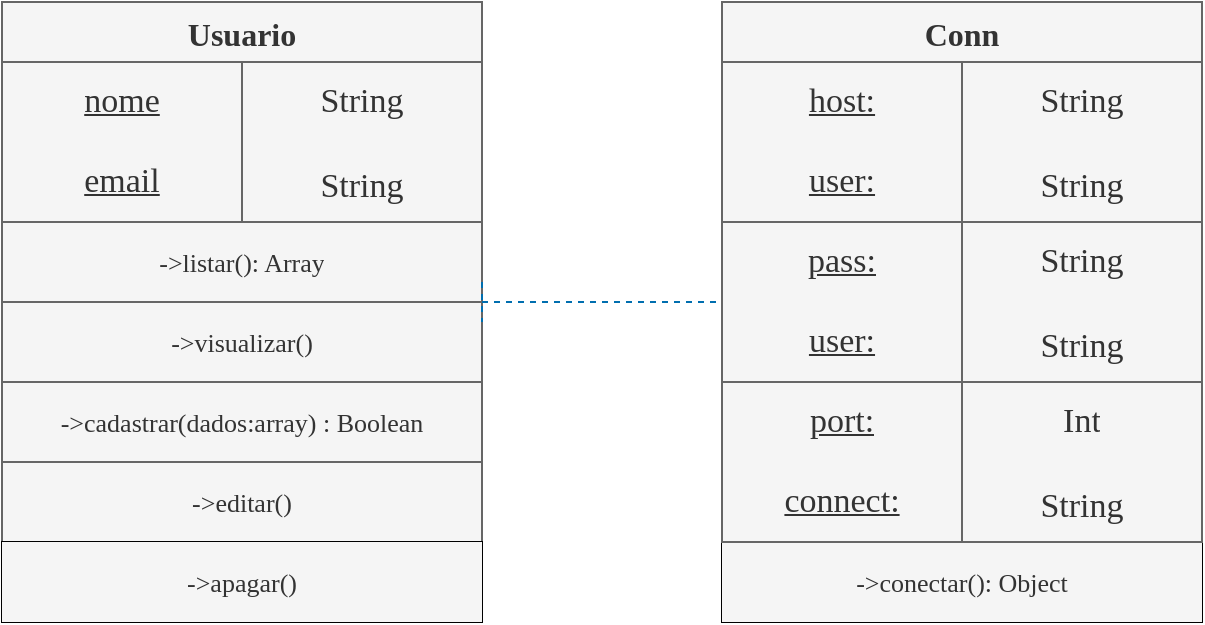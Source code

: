 <mxfile version="21.3.8" type="github">
  <diagram name="Página-1" id="0agJ2A4bJLPFDpQsn8ZQ">
    <mxGraphModel dx="1195" dy="668" grid="1" gridSize="10" guides="1" tooltips="1" connect="1" arrows="1" fold="1" page="1" pageScale="1" pageWidth="827" pageHeight="1169" math="0" shadow="0">
      <root>
        <mxCell id="0" />
        <mxCell id="1" parent="0" />
        <mxCell id="UXWDfSaP-iCwVB9sFw_U-14" value="Usuario&#xa;" style="shape=table;startSize=30;container=1;collapsible=0;childLayout=tableLayout;verticalAlign=top;fontSize=16;fontFamily=Lucida Console;fillColor=#f5f5f5;fontColor=#333333;strokeColor=#666666;fontStyle=1" vertex="1" parent="1">
          <mxGeometry x="70" y="50" width="240" height="30" as="geometry" />
        </mxCell>
        <mxCell id="UXWDfSaP-iCwVB9sFw_U-15" value="" style="shape=tableRow;horizontal=0;startSize=0;swimlaneHead=0;swimlaneBody=0;strokeColor=inherit;top=0;left=0;bottom=0;right=0;collapsible=0;dropTarget=0;fillColor=none;points=[[0,0.5],[1,0.5]];portConstraint=eastwest;" vertex="1" visible="0" parent="UXWDfSaP-iCwVB9sFw_U-14">
          <mxGeometry y="30" width="240" height="40" as="geometry" />
        </mxCell>
        <mxCell id="UXWDfSaP-iCwVB9sFw_U-16" value="" style="shape=partialRectangle;html=1;whiteSpace=wrap;connectable=0;strokeColor=inherit;overflow=hidden;fillColor=none;top=0;left=0;bottom=0;right=0;pointerEvents=1;" vertex="1" parent="UXWDfSaP-iCwVB9sFw_U-15">
          <mxGeometry width="48" height="40" as="geometry">
            <mxRectangle width="48" height="40" as="alternateBounds" />
          </mxGeometry>
        </mxCell>
        <mxCell id="UXWDfSaP-iCwVB9sFw_U-17" value="" style="shape=partialRectangle;html=1;whiteSpace=wrap;connectable=0;strokeColor=inherit;overflow=hidden;fillColor=none;top=0;left=0;bottom=0;right=0;pointerEvents=1;" vertex="1" parent="UXWDfSaP-iCwVB9sFw_U-15">
          <mxGeometry x="48" width="48" height="40" as="geometry">
            <mxRectangle width="48" height="40" as="alternateBounds" />
          </mxGeometry>
        </mxCell>
        <mxCell id="UXWDfSaP-iCwVB9sFw_U-18" value="" style="shape=partialRectangle;html=1;whiteSpace=wrap;connectable=0;strokeColor=inherit;overflow=hidden;fillColor=none;top=0;left=0;bottom=0;right=0;pointerEvents=1;" vertex="1" parent="UXWDfSaP-iCwVB9sFw_U-15">
          <mxGeometry x="96" width="48" height="40" as="geometry">
            <mxRectangle width="48" height="40" as="alternateBounds" />
          </mxGeometry>
        </mxCell>
        <mxCell id="UXWDfSaP-iCwVB9sFw_U-19" value="" style="shape=partialRectangle;html=1;whiteSpace=wrap;connectable=0;strokeColor=inherit;overflow=hidden;fillColor=none;top=0;left=0;bottom=0;right=0;pointerEvents=1;" vertex="1" parent="UXWDfSaP-iCwVB9sFw_U-15">
          <mxGeometry x="144" width="48" height="40" as="geometry">
            <mxRectangle width="48" height="40" as="alternateBounds" />
          </mxGeometry>
        </mxCell>
        <mxCell id="UXWDfSaP-iCwVB9sFw_U-20" value="" style="shape=partialRectangle;html=1;whiteSpace=wrap;connectable=0;strokeColor=inherit;overflow=hidden;fillColor=none;top=0;left=0;bottom=0;right=0;pointerEvents=1;" vertex="1" parent="UXWDfSaP-iCwVB9sFw_U-15">
          <mxGeometry x="192" width="48" height="40" as="geometry">
            <mxRectangle width="48" height="40" as="alternateBounds" />
          </mxGeometry>
        </mxCell>
        <mxCell id="UXWDfSaP-iCwVB9sFw_U-35" value="" style="shape=table;startSize=0;container=1;collapsible=0;childLayout=tableLayout;rowLines=0;fillColor=#f5f5f5;fontColor=#000000;strokeColor=#666666;" vertex="1" parent="1">
          <mxGeometry x="70" y="80" width="240" height="80" as="geometry" />
        </mxCell>
        <mxCell id="UXWDfSaP-iCwVB9sFw_U-36" value="" style="shape=tableRow;horizontal=0;startSize=0;swimlaneHead=0;swimlaneBody=0;strokeColor=inherit;top=0;left=0;bottom=0;right=0;collapsible=0;dropTarget=0;fillColor=none;points=[[0,0.5],[1,0.5]];portConstraint=eastwest;" vertex="1" parent="UXWDfSaP-iCwVB9sFw_U-35">
          <mxGeometry width="240" height="40" as="geometry" />
        </mxCell>
        <mxCell id="UXWDfSaP-iCwVB9sFw_U-37" value="&lt;font size=&quot;1&quot; color=&quot;#333333&quot; face=&quot;Lucida Console&quot; style=&quot;&quot;&gt;&lt;span style=&quot;font-size: 17px;&quot;&gt;&lt;u&gt;nome&lt;/u&gt;&lt;/span&gt;&lt;/font&gt;" style="shape=partialRectangle;html=1;whiteSpace=wrap;connectable=0;strokeColor=inherit;overflow=hidden;fillColor=none;top=0;left=0;bottom=0;right=0;pointerEvents=1;" vertex="1" parent="UXWDfSaP-iCwVB9sFw_U-36">
          <mxGeometry width="120" height="40" as="geometry">
            <mxRectangle width="120" height="40" as="alternateBounds" />
          </mxGeometry>
        </mxCell>
        <mxCell id="UXWDfSaP-iCwVB9sFw_U-38" value="&lt;font color=&quot;#333333&quot; face=&quot;Lucida Console&quot; style=&quot;font-size: 17px;&quot;&gt;String&lt;/font&gt;" style="shape=partialRectangle;html=1;whiteSpace=wrap;connectable=0;strokeColor=inherit;overflow=hidden;fillColor=none;top=0;left=0;bottom=0;right=0;pointerEvents=1;" vertex="1" parent="UXWDfSaP-iCwVB9sFw_U-36">
          <mxGeometry x="120" width="120" height="40" as="geometry">
            <mxRectangle width="120" height="40" as="alternateBounds" />
          </mxGeometry>
        </mxCell>
        <mxCell id="UXWDfSaP-iCwVB9sFw_U-39" value="" style="shape=tableRow;horizontal=0;startSize=0;swimlaneHead=0;swimlaneBody=0;strokeColor=default;top=0;left=0;bottom=0;right=0;collapsible=0;dropTarget=0;fillColor=none;points=[[0,0.5],[1,0.5]];portConstraint=eastwest;swimlaneFillColor=none;dashed=1;swimlaneLine=0;" vertex="1" parent="UXWDfSaP-iCwVB9sFw_U-35">
          <mxGeometry y="40" width="240" height="40" as="geometry" />
        </mxCell>
        <mxCell id="UXWDfSaP-iCwVB9sFw_U-40" value="&lt;font color=&quot;#333333&quot; face=&quot;Lucida Console&quot; style=&quot;font-size: 17px;&quot;&gt;&lt;u&gt;email&lt;/u&gt;&lt;/font&gt;" style="shape=partialRectangle;html=1;whiteSpace=wrap;connectable=0;strokeColor=default;overflow=hidden;fillColor=none;top=0;left=0;bottom=0;right=0;pointerEvents=1;swimlaneFillColor=none;dashed=1;swimlaneLine=0;" vertex="1" parent="UXWDfSaP-iCwVB9sFw_U-39">
          <mxGeometry width="120" height="40" as="geometry">
            <mxRectangle width="120" height="40" as="alternateBounds" />
          </mxGeometry>
        </mxCell>
        <mxCell id="UXWDfSaP-iCwVB9sFw_U-41" value="String" style="shape=partialRectangle;connectable=0;strokeColor=default;overflow=hidden;fillColor=none;top=0;left=0;bottom=0;right=0;pointerEvents=1;fontSize=17;swimlaneFillColor=none;dashed=1;swimlaneLine=0;fontFamily=Lucida Console;fontColor=#333333;" vertex="1" parent="UXWDfSaP-iCwVB9sFw_U-39">
          <mxGeometry x="120" width="120" height="40" as="geometry">
            <mxRectangle width="120" height="40" as="alternateBounds" />
          </mxGeometry>
        </mxCell>
        <mxCell id="UXWDfSaP-iCwVB9sFw_U-42" value="" style="shape=table;startSize=0;container=1;collapsible=0;childLayout=tableLayout;fontColor=#333333;fillColor=#f5f5f5;strokeColor=#666666;" vertex="1" parent="1">
          <mxGeometry x="70" y="160" width="240" height="160" as="geometry" />
        </mxCell>
        <mxCell id="UXWDfSaP-iCwVB9sFw_U-43" value="" style="shape=tableRow;horizontal=0;startSize=0;swimlaneHead=0;swimlaneBody=0;strokeColor=inherit;top=0;left=0;bottom=0;right=0;collapsible=0;dropTarget=0;fillColor=none;points=[[0,0.5],[1,0.5]];portConstraint=eastwest;" vertex="1" parent="UXWDfSaP-iCwVB9sFw_U-42">
          <mxGeometry width="240" height="40" as="geometry" />
        </mxCell>
        <mxCell id="UXWDfSaP-iCwVB9sFw_U-44" value="&lt;font color=&quot;#333333&quot; face=&quot;Lucida Console&quot; style=&quot;font-size: 13px;&quot;&gt;-&amp;gt;listar(): Array&lt;/font&gt;" style="shape=partialRectangle;html=1;whiteSpace=wrap;connectable=0;strokeColor=inherit;overflow=hidden;fillColor=none;top=0;left=0;bottom=0;right=0;pointerEvents=1;" vertex="1" parent="UXWDfSaP-iCwVB9sFw_U-43">
          <mxGeometry width="240" height="40" as="geometry">
            <mxRectangle width="240" height="40" as="alternateBounds" />
          </mxGeometry>
        </mxCell>
        <mxCell id="UXWDfSaP-iCwVB9sFw_U-45" value="" style="shape=tableRow;horizontal=0;startSize=0;swimlaneHead=0;swimlaneBody=0;strokeColor=inherit;top=0;left=0;bottom=0;right=0;collapsible=0;dropTarget=0;fillColor=none;points=[[0,0.5],[1,0.5]];portConstraint=eastwest;" vertex="1" parent="UXWDfSaP-iCwVB9sFw_U-42">
          <mxGeometry y="40" width="240" height="40" as="geometry" />
        </mxCell>
        <mxCell id="UXWDfSaP-iCwVB9sFw_U-46" value="&lt;font color=&quot;#333333&quot; face=&quot;Lucida Console&quot; style=&quot;font-size: 13px;&quot;&gt;-&amp;gt;visualizar()&lt;/font&gt;" style="shape=partialRectangle;html=1;whiteSpace=wrap;connectable=0;strokeColor=inherit;overflow=hidden;fillColor=none;top=0;left=0;bottom=0;right=0;pointerEvents=1;" vertex="1" parent="UXWDfSaP-iCwVB9sFw_U-45">
          <mxGeometry width="240" height="40" as="geometry">
            <mxRectangle width="240" height="40" as="alternateBounds" />
          </mxGeometry>
        </mxCell>
        <mxCell id="UXWDfSaP-iCwVB9sFw_U-47" value="" style="shape=tableRow;horizontal=0;startSize=0;swimlaneHead=0;swimlaneBody=0;strokeColor=inherit;top=0;left=0;bottom=0;right=0;collapsible=0;dropTarget=0;fillColor=none;points=[[0,0.5],[1,0.5]];portConstraint=eastwest;" vertex="1" parent="UXWDfSaP-iCwVB9sFw_U-42">
          <mxGeometry y="80" width="240" height="40" as="geometry" />
        </mxCell>
        <mxCell id="UXWDfSaP-iCwVB9sFw_U-48" value="&lt;font color=&quot;#333333&quot; face=&quot;Lucida Console&quot; style=&quot;font-size: 13px;&quot;&gt;-&amp;gt;cadastrar(dados:array) : Boolean&lt;/font&gt;" style="shape=partialRectangle;html=1;whiteSpace=wrap;connectable=0;strokeColor=inherit;overflow=hidden;fillColor=none;top=0;left=0;bottom=0;right=0;pointerEvents=1;" vertex="1" parent="UXWDfSaP-iCwVB9sFw_U-47">
          <mxGeometry width="240" height="40" as="geometry">
            <mxRectangle width="240" height="40" as="alternateBounds" />
          </mxGeometry>
        </mxCell>
        <mxCell id="UXWDfSaP-iCwVB9sFw_U-49" value="" style="shape=tableRow;horizontal=0;startSize=0;swimlaneHead=0;swimlaneBody=0;strokeColor=inherit;top=0;left=0;bottom=0;right=0;collapsible=0;dropTarget=0;fillColor=none;points=[[0,0.5],[1,0.5]];portConstraint=eastwest;" vertex="1" parent="UXWDfSaP-iCwVB9sFw_U-42">
          <mxGeometry y="120" width="240" height="40" as="geometry" />
        </mxCell>
        <mxCell id="UXWDfSaP-iCwVB9sFw_U-50" value="&lt;font color=&quot;#333333&quot; face=&quot;Lucida Console&quot; style=&quot;font-size: 13px;&quot;&gt;-&amp;gt;editar()&lt;/font&gt;" style="shape=partialRectangle;html=1;whiteSpace=wrap;connectable=0;strokeColor=inherit;overflow=hidden;fillColor=none;top=0;left=0;bottom=0;right=0;pointerEvents=1;" vertex="1" parent="UXWDfSaP-iCwVB9sFw_U-49">
          <mxGeometry width="240" height="40" as="geometry">
            <mxRectangle width="240" height="40" as="alternateBounds" />
          </mxGeometry>
        </mxCell>
        <mxCell id="UXWDfSaP-iCwVB9sFw_U-51" value="" style="shape=table;startSize=0;container=1;collapsible=0;childLayout=tableLayout;labelBackgroundColor=none;noLabel=1;" vertex="1" parent="1">
          <mxGeometry x="70" y="320" width="240" height="40" as="geometry" />
        </mxCell>
        <mxCell id="UXWDfSaP-iCwVB9sFw_U-52" value="" style="shape=tableRow;horizontal=0;startSize=0;swimlaneHead=0;swimlaneBody=0;strokeColor=inherit;top=0;left=0;bottom=0;right=0;collapsible=0;dropTarget=0;fillColor=none;points=[[0,0.5],[1,0.5]];portConstraint=eastwest;" vertex="1" parent="UXWDfSaP-iCwVB9sFw_U-51">
          <mxGeometry width="240" height="40" as="geometry" />
        </mxCell>
        <mxCell id="UXWDfSaP-iCwVB9sFw_U-53" value="&lt;font style=&quot;font-size: 13px;&quot; face=&quot;Lucida Console&quot;&gt;-&amp;gt;apagar()&lt;/font&gt;" style="shape=partialRectangle;html=1;whiteSpace=wrap;connectable=0;strokeColor=#666666;overflow=hidden;fillColor=#f5f5f5;top=0;left=0;bottom=0;right=0;pointerEvents=1;fontColor=#333333;" vertex="1" parent="UXWDfSaP-iCwVB9sFw_U-52">
          <mxGeometry width="240" height="40" as="geometry">
            <mxRectangle width="240" height="40" as="alternateBounds" />
          </mxGeometry>
        </mxCell>
        <mxCell id="UXWDfSaP-iCwVB9sFw_U-54" value="" style="shape=crossbar;whiteSpace=wrap;html=1;rounded=1;fillColor=#1ba1e2;strokeColor=#006EAF;fontColor=#ffffff;dashed=1;" vertex="1" parent="1">
          <mxGeometry x="310" y="190" width="120" height="20" as="geometry" />
        </mxCell>
        <mxCell id="UXWDfSaP-iCwVB9sFw_U-118" value="Conn" style="shape=table;startSize=30;container=1;collapsible=0;childLayout=tableLayout;verticalAlign=top;fontSize=16;fontFamily=Lucida Console;fillColor=#f5f5f5;fontColor=#333333;strokeColor=#666666;fontStyle=1" vertex="1" parent="1">
          <mxGeometry x="430" y="50" width="240" height="30" as="geometry" />
        </mxCell>
        <mxCell id="UXWDfSaP-iCwVB9sFw_U-119" value="" style="shape=tableRow;horizontal=0;startSize=0;swimlaneHead=0;swimlaneBody=0;strokeColor=inherit;top=0;left=0;bottom=0;right=0;collapsible=0;dropTarget=0;fillColor=none;points=[[0,0.5],[1,0.5]];portConstraint=eastwest;" vertex="1" visible="0" parent="UXWDfSaP-iCwVB9sFw_U-118">
          <mxGeometry y="30" width="240" height="40" as="geometry" />
        </mxCell>
        <mxCell id="UXWDfSaP-iCwVB9sFw_U-120" value="" style="shape=partialRectangle;html=1;whiteSpace=wrap;connectable=0;strokeColor=inherit;overflow=hidden;fillColor=none;top=0;left=0;bottom=0;right=0;pointerEvents=1;" vertex="1" parent="UXWDfSaP-iCwVB9sFw_U-119">
          <mxGeometry width="48" height="40" as="geometry">
            <mxRectangle width="48" height="40" as="alternateBounds" />
          </mxGeometry>
        </mxCell>
        <mxCell id="UXWDfSaP-iCwVB9sFw_U-121" value="" style="shape=partialRectangle;html=1;whiteSpace=wrap;connectable=0;strokeColor=inherit;overflow=hidden;fillColor=none;top=0;left=0;bottom=0;right=0;pointerEvents=1;" vertex="1" parent="UXWDfSaP-iCwVB9sFw_U-119">
          <mxGeometry x="48" width="48" height="40" as="geometry">
            <mxRectangle width="48" height="40" as="alternateBounds" />
          </mxGeometry>
        </mxCell>
        <mxCell id="UXWDfSaP-iCwVB9sFw_U-122" value="" style="shape=partialRectangle;html=1;whiteSpace=wrap;connectable=0;strokeColor=inherit;overflow=hidden;fillColor=none;top=0;left=0;bottom=0;right=0;pointerEvents=1;" vertex="1" parent="UXWDfSaP-iCwVB9sFw_U-119">
          <mxGeometry x="96" width="48" height="40" as="geometry">
            <mxRectangle width="48" height="40" as="alternateBounds" />
          </mxGeometry>
        </mxCell>
        <mxCell id="UXWDfSaP-iCwVB9sFw_U-123" value="" style="shape=partialRectangle;html=1;whiteSpace=wrap;connectable=0;strokeColor=inherit;overflow=hidden;fillColor=none;top=0;left=0;bottom=0;right=0;pointerEvents=1;" vertex="1" parent="UXWDfSaP-iCwVB9sFw_U-119">
          <mxGeometry x="144" width="48" height="40" as="geometry">
            <mxRectangle width="48" height="40" as="alternateBounds" />
          </mxGeometry>
        </mxCell>
        <mxCell id="UXWDfSaP-iCwVB9sFw_U-124" value="" style="shape=partialRectangle;html=1;whiteSpace=wrap;connectable=0;strokeColor=inherit;overflow=hidden;fillColor=none;top=0;left=0;bottom=0;right=0;pointerEvents=1;" vertex="1" parent="UXWDfSaP-iCwVB9sFw_U-119">
          <mxGeometry x="192" width="48" height="40" as="geometry">
            <mxRectangle width="48" height="40" as="alternateBounds" />
          </mxGeometry>
        </mxCell>
        <mxCell id="UXWDfSaP-iCwVB9sFw_U-125" value="" style="shape=table;startSize=0;container=1;collapsible=0;childLayout=tableLayout;rowLines=0;fillColor=#f5f5f5;fontColor=#000000;strokeColor=#666666;" vertex="1" parent="1">
          <mxGeometry x="430" y="80" width="240" height="80" as="geometry" />
        </mxCell>
        <mxCell id="UXWDfSaP-iCwVB9sFw_U-126" value="" style="shape=tableRow;horizontal=0;startSize=0;swimlaneHead=0;swimlaneBody=0;strokeColor=inherit;top=0;left=0;bottom=0;right=0;collapsible=0;dropTarget=0;fillColor=none;points=[[0,0.5],[1,0.5]];portConstraint=eastwest;" vertex="1" parent="UXWDfSaP-iCwVB9sFw_U-125">
          <mxGeometry width="240" height="40" as="geometry" />
        </mxCell>
        <mxCell id="UXWDfSaP-iCwVB9sFw_U-127" value="&lt;font size=&quot;1&quot; color=&quot;#333333&quot; face=&quot;Lucida Console&quot; style=&quot;&quot;&gt;&lt;span style=&quot;font-size: 17px;&quot;&gt;&lt;u&gt;host:&lt;/u&gt;&lt;/span&gt;&lt;/font&gt;" style="shape=partialRectangle;html=1;whiteSpace=wrap;connectable=0;strokeColor=inherit;overflow=hidden;fillColor=none;top=0;left=0;bottom=0;right=0;pointerEvents=1;" vertex="1" parent="UXWDfSaP-iCwVB9sFw_U-126">
          <mxGeometry width="120" height="40" as="geometry">
            <mxRectangle width="120" height="40" as="alternateBounds" />
          </mxGeometry>
        </mxCell>
        <mxCell id="UXWDfSaP-iCwVB9sFw_U-128" value="&lt;font color=&quot;#333333&quot; face=&quot;Lucida Console&quot; style=&quot;font-size: 17px;&quot;&gt;String&lt;/font&gt;" style="shape=partialRectangle;html=1;whiteSpace=wrap;connectable=0;strokeColor=inherit;overflow=hidden;fillColor=none;top=0;left=0;bottom=0;right=0;pointerEvents=1;" vertex="1" parent="UXWDfSaP-iCwVB9sFw_U-126">
          <mxGeometry x="120" width="120" height="40" as="geometry">
            <mxRectangle width="120" height="40" as="alternateBounds" />
          </mxGeometry>
        </mxCell>
        <mxCell id="UXWDfSaP-iCwVB9sFw_U-129" value="" style="shape=tableRow;horizontal=0;startSize=0;swimlaneHead=0;swimlaneBody=0;strokeColor=default;top=0;left=0;bottom=0;right=0;collapsible=0;dropTarget=0;fillColor=none;points=[[0,0.5],[1,0.5]];portConstraint=eastwest;swimlaneFillColor=none;dashed=1;swimlaneLine=0;" vertex="1" parent="UXWDfSaP-iCwVB9sFw_U-125">
          <mxGeometry y="40" width="240" height="40" as="geometry" />
        </mxCell>
        <mxCell id="UXWDfSaP-iCwVB9sFw_U-130" value="&lt;font color=&quot;#333333&quot; face=&quot;Lucida Console&quot; style=&quot;font-size: 17px;&quot;&gt;&lt;u&gt;user:&lt;/u&gt;&lt;/font&gt;" style="shape=partialRectangle;html=1;whiteSpace=wrap;connectable=0;strokeColor=default;overflow=hidden;fillColor=none;top=0;left=0;bottom=0;right=0;pointerEvents=1;swimlaneFillColor=none;dashed=1;swimlaneLine=0;" vertex="1" parent="UXWDfSaP-iCwVB9sFw_U-129">
          <mxGeometry width="120" height="40" as="geometry">
            <mxRectangle width="120" height="40" as="alternateBounds" />
          </mxGeometry>
        </mxCell>
        <mxCell id="UXWDfSaP-iCwVB9sFw_U-131" value="String" style="shape=partialRectangle;connectable=0;strokeColor=default;overflow=hidden;fillColor=none;top=0;left=0;bottom=0;right=0;pointerEvents=1;fontSize=17;swimlaneFillColor=none;dashed=1;swimlaneLine=0;fontFamily=Lucida Console;fontColor=#333333;" vertex="1" parent="UXWDfSaP-iCwVB9sFw_U-129">
          <mxGeometry x="120" width="120" height="40" as="geometry">
            <mxRectangle width="120" height="40" as="alternateBounds" />
          </mxGeometry>
        </mxCell>
        <mxCell id="UXWDfSaP-iCwVB9sFw_U-141" value="" style="shape=table;startSize=0;container=1;collapsible=0;childLayout=tableLayout;labelBackgroundColor=none;noLabel=1;" vertex="1" parent="1">
          <mxGeometry x="430" y="320" width="240" height="40" as="geometry" />
        </mxCell>
        <mxCell id="UXWDfSaP-iCwVB9sFw_U-142" value="" style="shape=tableRow;horizontal=0;startSize=0;swimlaneHead=0;swimlaneBody=0;strokeColor=inherit;top=0;left=0;bottom=0;right=0;collapsible=0;dropTarget=0;fillColor=none;points=[[0,0.5],[1,0.5]];portConstraint=eastwest;" vertex="1" parent="UXWDfSaP-iCwVB9sFw_U-141">
          <mxGeometry width="240" height="40" as="geometry" />
        </mxCell>
        <mxCell id="UXWDfSaP-iCwVB9sFw_U-143" value="&lt;font style=&quot;font-size: 13px;&quot; face=&quot;Lucida Console&quot;&gt;-&amp;gt;conectar(): Object&lt;/font&gt;" style="shape=partialRectangle;html=1;whiteSpace=wrap;connectable=0;strokeColor=#666666;overflow=hidden;fillColor=#f5f5f5;top=0;left=0;bottom=0;right=0;pointerEvents=1;fontColor=#333333;" vertex="1" parent="UXWDfSaP-iCwVB9sFw_U-142">
          <mxGeometry width="240" height="40" as="geometry">
            <mxRectangle width="240" height="40" as="alternateBounds" />
          </mxGeometry>
        </mxCell>
        <mxCell id="UXWDfSaP-iCwVB9sFw_U-144" value="" style="shape=table;startSize=0;container=1;collapsible=0;childLayout=tableLayout;rowLines=0;fillColor=#f5f5f5;fontColor=#000000;strokeColor=#666666;" vertex="1" parent="1">
          <mxGeometry x="430" y="160" width="240" height="80" as="geometry" />
        </mxCell>
        <mxCell id="UXWDfSaP-iCwVB9sFw_U-145" value="" style="shape=tableRow;horizontal=0;startSize=0;swimlaneHead=0;swimlaneBody=0;strokeColor=inherit;top=0;left=0;bottom=0;right=0;collapsible=0;dropTarget=0;fillColor=none;points=[[0,0.5],[1,0.5]];portConstraint=eastwest;" vertex="1" parent="UXWDfSaP-iCwVB9sFw_U-144">
          <mxGeometry width="240" height="40" as="geometry" />
        </mxCell>
        <mxCell id="UXWDfSaP-iCwVB9sFw_U-146" value="&lt;font size=&quot;1&quot; color=&quot;#333333&quot; face=&quot;Lucida Console&quot; style=&quot;&quot;&gt;&lt;span style=&quot;font-size: 17px;&quot;&gt;&lt;u&gt;pass:&lt;/u&gt;&lt;/span&gt;&lt;/font&gt;" style="shape=partialRectangle;html=1;whiteSpace=wrap;connectable=0;strokeColor=inherit;overflow=hidden;fillColor=none;top=0;left=0;bottom=0;right=0;pointerEvents=1;" vertex="1" parent="UXWDfSaP-iCwVB9sFw_U-145">
          <mxGeometry width="120" height="40" as="geometry">
            <mxRectangle width="120" height="40" as="alternateBounds" />
          </mxGeometry>
        </mxCell>
        <mxCell id="UXWDfSaP-iCwVB9sFw_U-147" value="&lt;font color=&quot;#333333&quot; face=&quot;Lucida Console&quot; style=&quot;font-size: 17px;&quot;&gt;String&lt;/font&gt;" style="shape=partialRectangle;html=1;whiteSpace=wrap;connectable=0;strokeColor=inherit;overflow=hidden;fillColor=none;top=0;left=0;bottom=0;right=0;pointerEvents=1;" vertex="1" parent="UXWDfSaP-iCwVB9sFw_U-145">
          <mxGeometry x="120" width="120" height="40" as="geometry">
            <mxRectangle width="120" height="40" as="alternateBounds" />
          </mxGeometry>
        </mxCell>
        <mxCell id="UXWDfSaP-iCwVB9sFw_U-148" value="" style="shape=tableRow;horizontal=0;startSize=0;swimlaneHead=0;swimlaneBody=0;strokeColor=default;top=0;left=0;bottom=0;right=0;collapsible=0;dropTarget=0;fillColor=none;points=[[0,0.5],[1,0.5]];portConstraint=eastwest;swimlaneFillColor=none;dashed=1;swimlaneLine=0;" vertex="1" parent="UXWDfSaP-iCwVB9sFw_U-144">
          <mxGeometry y="40" width="240" height="40" as="geometry" />
        </mxCell>
        <mxCell id="UXWDfSaP-iCwVB9sFw_U-149" value="&lt;font color=&quot;#333333&quot; face=&quot;Lucida Console&quot; style=&quot;font-size: 17px;&quot;&gt;&lt;u&gt;user:&lt;/u&gt;&lt;/font&gt;" style="shape=partialRectangle;html=1;whiteSpace=wrap;connectable=0;strokeColor=default;overflow=hidden;fillColor=none;top=0;left=0;bottom=0;right=0;pointerEvents=1;swimlaneFillColor=none;dashed=1;swimlaneLine=0;" vertex="1" parent="UXWDfSaP-iCwVB9sFw_U-148">
          <mxGeometry width="120" height="40" as="geometry">
            <mxRectangle width="120" height="40" as="alternateBounds" />
          </mxGeometry>
        </mxCell>
        <mxCell id="UXWDfSaP-iCwVB9sFw_U-150" value="String" style="shape=partialRectangle;connectable=0;strokeColor=default;overflow=hidden;fillColor=none;top=0;left=0;bottom=0;right=0;pointerEvents=1;fontSize=17;swimlaneFillColor=none;dashed=1;swimlaneLine=0;fontFamily=Lucida Console;fontColor=#333333;" vertex="1" parent="UXWDfSaP-iCwVB9sFw_U-148">
          <mxGeometry x="120" width="120" height="40" as="geometry">
            <mxRectangle width="120" height="40" as="alternateBounds" />
          </mxGeometry>
        </mxCell>
        <mxCell id="UXWDfSaP-iCwVB9sFw_U-151" value="" style="shape=table;startSize=0;container=1;collapsible=0;childLayout=tableLayout;rowLines=0;fillColor=#f5f5f5;fontColor=#000000;strokeColor=#666666;" vertex="1" parent="1">
          <mxGeometry x="430" y="240" width="240" height="80" as="geometry" />
        </mxCell>
        <mxCell id="UXWDfSaP-iCwVB9sFw_U-152" value="" style="shape=tableRow;horizontal=0;startSize=0;swimlaneHead=0;swimlaneBody=0;strokeColor=inherit;top=0;left=0;bottom=0;right=0;collapsible=0;dropTarget=0;fillColor=none;points=[[0,0.5],[1,0.5]];portConstraint=eastwest;" vertex="1" parent="UXWDfSaP-iCwVB9sFw_U-151">
          <mxGeometry width="240" height="40" as="geometry" />
        </mxCell>
        <mxCell id="UXWDfSaP-iCwVB9sFw_U-153" value="&lt;font size=&quot;1&quot; color=&quot;#333333&quot; face=&quot;Lucida Console&quot; style=&quot;&quot;&gt;&lt;span style=&quot;font-size: 17px;&quot;&gt;&lt;u&gt;port:&lt;/u&gt;&lt;/span&gt;&lt;/font&gt;" style="shape=partialRectangle;html=1;whiteSpace=wrap;connectable=0;strokeColor=inherit;overflow=hidden;fillColor=none;top=0;left=0;bottom=0;right=0;pointerEvents=1;" vertex="1" parent="UXWDfSaP-iCwVB9sFw_U-152">
          <mxGeometry width="120" height="40" as="geometry">
            <mxRectangle width="120" height="40" as="alternateBounds" />
          </mxGeometry>
        </mxCell>
        <mxCell id="UXWDfSaP-iCwVB9sFw_U-154" value="&lt;font face=&quot;Lucida Console&quot; color=&quot;#333333&quot;&gt;&lt;span style=&quot;font-size: 17px;&quot;&gt;Int&lt;/span&gt;&lt;/font&gt;" style="shape=partialRectangle;html=1;whiteSpace=wrap;connectable=0;strokeColor=inherit;overflow=hidden;fillColor=none;top=0;left=0;bottom=0;right=0;pointerEvents=1;" vertex="1" parent="UXWDfSaP-iCwVB9sFw_U-152">
          <mxGeometry x="120" width="120" height="40" as="geometry">
            <mxRectangle width="120" height="40" as="alternateBounds" />
          </mxGeometry>
        </mxCell>
        <mxCell id="UXWDfSaP-iCwVB9sFw_U-155" value="" style="shape=tableRow;horizontal=0;startSize=0;swimlaneHead=0;swimlaneBody=0;strokeColor=default;top=0;left=0;bottom=0;right=0;collapsible=0;dropTarget=0;fillColor=none;points=[[0,0.5],[1,0.5]];portConstraint=eastwest;swimlaneFillColor=none;dashed=1;swimlaneLine=0;" vertex="1" parent="UXWDfSaP-iCwVB9sFw_U-151">
          <mxGeometry y="40" width="240" height="40" as="geometry" />
        </mxCell>
        <mxCell id="UXWDfSaP-iCwVB9sFw_U-156" value="&lt;font style=&quot;font-size: 17px;&quot; face=&quot;Lucida Console&quot; color=&quot;#333333&quot;&gt;&lt;u&gt;connect:&lt;/u&gt;&lt;/font&gt;" style="shape=partialRectangle;html=1;whiteSpace=wrap;connectable=0;strokeColor=default;overflow=hidden;fillColor=none;top=0;left=0;bottom=0;right=0;pointerEvents=1;swimlaneFillColor=none;dashed=1;swimlaneLine=0;" vertex="1" parent="UXWDfSaP-iCwVB9sFw_U-155">
          <mxGeometry width="120" height="40" as="geometry">
            <mxRectangle width="120" height="40" as="alternateBounds" />
          </mxGeometry>
        </mxCell>
        <mxCell id="UXWDfSaP-iCwVB9sFw_U-157" value="String" style="shape=partialRectangle;connectable=0;strokeColor=default;overflow=hidden;fillColor=none;top=0;left=0;bottom=0;right=0;pointerEvents=1;fontSize=17;swimlaneFillColor=none;dashed=1;swimlaneLine=0;fontFamily=Lucida Console;fontColor=#333333;" vertex="1" parent="UXWDfSaP-iCwVB9sFw_U-155">
          <mxGeometry x="120" width="120" height="40" as="geometry">
            <mxRectangle width="120" height="40" as="alternateBounds" />
          </mxGeometry>
        </mxCell>
      </root>
    </mxGraphModel>
  </diagram>
</mxfile>
